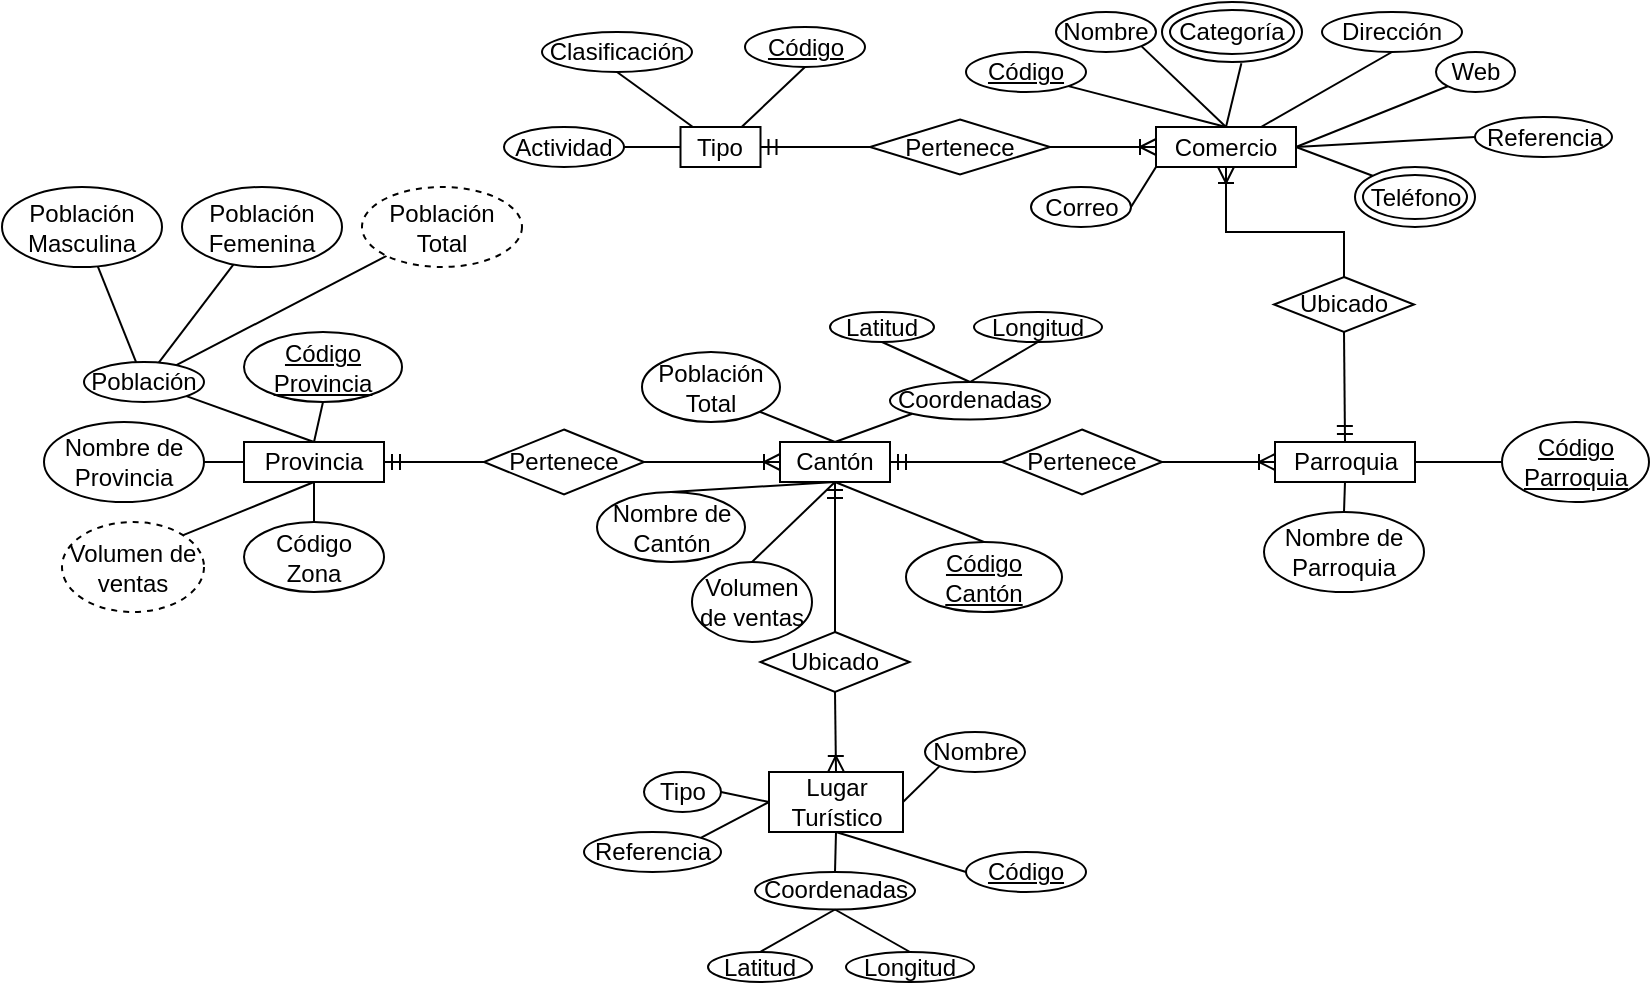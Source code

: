 <mxfile version="19.0.3" type="device"><diagram id="moovf3hBr82JsNGWDUgJ" name="Page-1"><mxGraphModel dx="981" dy="623" grid="1" gridSize="10" guides="1" tooltips="1" connect="1" arrows="1" fold="1" page="1" pageScale="1" pageWidth="827" pageHeight="1169" math="0" shadow="0"><root><mxCell id="0"/><mxCell id="1" parent="0"/><mxCell id="hgR6uxP5I2aZs-sP-oSa-1" value="Comercio" style="rounded=0;whiteSpace=wrap;html=1;" parent="1" vertex="1"><mxGeometry x="577" y="67.5" width="70" height="20" as="geometry"/></mxCell><mxCell id="hgR6uxP5I2aZs-sP-oSa-2" value="Nombre" style="ellipse;whiteSpace=wrap;html=1;" parent="1" vertex="1"><mxGeometry x="527" y="10" width="50" height="20" as="geometry"/></mxCell><mxCell id="hgR6uxP5I2aZs-sP-oSa-3" value="Actividad" style="ellipse;whiteSpace=wrap;html=1;" parent="1" vertex="1"><mxGeometry x="251" y="67.5" width="60" height="20" as="geometry"/></mxCell><mxCell id="hgR6uxP5I2aZs-sP-oSa-4" value="Clasificación" style="ellipse;whiteSpace=wrap;html=1;" parent="1" vertex="1"><mxGeometry x="270" y="20" width="75" height="20" as="geometry"/></mxCell><mxCell id="hgR6uxP5I2aZs-sP-oSa-5" value="Dirección" style="ellipse;whiteSpace=wrap;html=1;" parent="1" vertex="1"><mxGeometry x="660" y="10" width="70" height="20" as="geometry"/></mxCell><mxCell id="hgR6uxP5I2aZs-sP-oSa-7" value="Referencia" style="ellipse;whiteSpace=wrap;html=1;" parent="1" vertex="1"><mxGeometry x="736.5" y="62.5" width="68.5" height="20" as="geometry"/></mxCell><mxCell id="hgR6uxP5I2aZs-sP-oSa-11" value="Web" style="ellipse;whiteSpace=wrap;html=1;" parent="1" vertex="1"><mxGeometry x="717" y="30" width="39.5" height="20" as="geometry"/></mxCell><mxCell id="hgR6uxP5I2aZs-sP-oSa-12" value="" style="endArrow=none;html=1;rounded=0;entryX=1;entryY=0.5;entryDx=0;entryDy=0;exitX=0;exitY=0;exitDx=0;exitDy=0;" parent="1" source="f1Tl1BO7B8V92Q2ChL5Q-2" target="hgR6uxP5I2aZs-sP-oSa-1" edge="1"><mxGeometry width="50" height="50" relative="1" as="geometry"><mxPoint x="676.373" y="92.929" as="sourcePoint"/><mxPoint x="617" y="187.5" as="targetPoint"/></mxGeometry></mxCell><mxCell id="hgR6uxP5I2aZs-sP-oSa-13" value="" style="endArrow=none;html=1;rounded=0;entryX=1;entryY=0.5;entryDx=0;entryDy=0;exitX=0;exitY=0.5;exitDx=0;exitDy=0;" parent="1" source="hgR6uxP5I2aZs-sP-oSa-7" target="hgR6uxP5I2aZs-sP-oSa-1" edge="1"><mxGeometry width="50" height="50" relative="1" as="geometry"><mxPoint x="567" y="237.5" as="sourcePoint"/><mxPoint x="617" y="187.5" as="targetPoint"/></mxGeometry></mxCell><mxCell id="hgR6uxP5I2aZs-sP-oSa-14" value="" style="endArrow=none;html=1;rounded=0;entryX=0.75;entryY=0;entryDx=0;entryDy=0;exitX=0.5;exitY=1;exitDx=0;exitDy=0;" parent="1" source="hgR6uxP5I2aZs-sP-oSa-5" target="hgR6uxP5I2aZs-sP-oSa-1" edge="1"><mxGeometry width="50" height="50" relative="1" as="geometry"><mxPoint x="567" y="237.5" as="sourcePoint"/><mxPoint x="617" y="187.5" as="targetPoint"/></mxGeometry></mxCell><mxCell id="hgR6uxP5I2aZs-sP-oSa-15" value="" style="endArrow=none;html=1;rounded=0;entryX=0.5;entryY=0;entryDx=0;entryDy=0;exitX=0.567;exitY=1.021;exitDx=0;exitDy=0;exitPerimeter=0;" parent="1" source="-tPbvCdHsBJ6SEyLTBrg-14" target="hgR6uxP5I2aZs-sP-oSa-1" edge="1"><mxGeometry width="50" height="50" relative="1" as="geometry"><mxPoint x="531.5" y="98.75" as="sourcePoint"/><mxPoint x="617" y="187.5" as="targetPoint"/></mxGeometry></mxCell><mxCell id="hgR6uxP5I2aZs-sP-oSa-16" value="" style="endArrow=none;html=1;rounded=0;entryX=0;entryY=1;entryDx=0;entryDy=0;exitX=1;exitY=0.5;exitDx=0;exitDy=0;" parent="1" source="-tPbvCdHsBJ6SEyLTBrg-15" target="hgR6uxP5I2aZs-sP-oSa-1" edge="1"><mxGeometry width="50" height="50" relative="1" as="geometry"><mxPoint x="499.0" y="68.75" as="sourcePoint"/><mxPoint x="617" y="187.5" as="targetPoint"/></mxGeometry></mxCell><mxCell id="hgR6uxP5I2aZs-sP-oSa-19" value="" style="endArrow=none;html=1;rounded=0;entryX=1;entryY=0.5;entryDx=0;entryDy=0;exitX=0;exitY=1;exitDx=0;exitDy=0;" parent="1" source="hgR6uxP5I2aZs-sP-oSa-11" target="hgR6uxP5I2aZs-sP-oSa-1" edge="1"><mxGeometry width="50" height="50" relative="1" as="geometry"><mxPoint x="567" y="237.5" as="sourcePoint"/><mxPoint x="617" y="187.5" as="targetPoint"/></mxGeometry></mxCell><mxCell id="hgR6uxP5I2aZs-sP-oSa-22" value="" style="endArrow=none;html=1;rounded=0;exitX=1;exitY=1;exitDx=0;exitDy=0;entryX=0.5;entryY=0;entryDx=0;entryDy=0;" parent="1" source="hgR6uxP5I2aZs-sP-oSa-2" target="hgR6uxP5I2aZs-sP-oSa-1" edge="1"><mxGeometry width="50" height="50" relative="1" as="geometry"><mxPoint x="567" y="237.5" as="sourcePoint"/><mxPoint x="617" y="187.5" as="targetPoint"/></mxGeometry></mxCell><mxCell id="hgR6uxP5I2aZs-sP-oSa-23" value="Provincia" style="rounded=0;whiteSpace=wrap;html=1;" parent="1" vertex="1"><mxGeometry x="121" y="225" width="70" height="20" as="geometry"/></mxCell><mxCell id="hgR6uxP5I2aZs-sP-oSa-24" value="&lt;u&gt;Código Provincia&lt;/u&gt;" style="ellipse;whiteSpace=wrap;html=1;" parent="1" vertex="1"><mxGeometry x="121" y="170" width="79" height="35" as="geometry"/></mxCell><mxCell id="hgR6uxP5I2aZs-sP-oSa-25" value="Código Zona" style="ellipse;whiteSpace=wrap;html=1;" parent="1" vertex="1"><mxGeometry x="121" y="265" width="70" height="35" as="geometry"/></mxCell><mxCell id="hgR6uxP5I2aZs-sP-oSa-26" value="Nombre de Provincia" style="ellipse;whiteSpace=wrap;html=1;" parent="1" vertex="1"><mxGeometry x="21" y="215" width="80" height="40" as="geometry"/></mxCell><mxCell id="hgR6uxP5I2aZs-sP-oSa-29" value="Cantón" style="rounded=0;whiteSpace=wrap;html=1;" parent="1" vertex="1"><mxGeometry x="389" y="225" width="55" height="20" as="geometry"/></mxCell><mxCell id="hgR6uxP5I2aZs-sP-oSa-31" value="Nombre de Cantón" style="ellipse;whiteSpace=wrap;html=1;" parent="1" vertex="1"><mxGeometry x="297.5" y="250" width="74" height="35" as="geometry"/></mxCell><mxCell id="hgR6uxP5I2aZs-sP-oSa-32" value="Parroquia" style="whiteSpace=wrap;html=1;" parent="1" vertex="1"><mxGeometry x="636.5" y="225" width="70" height="20" as="geometry"/></mxCell><mxCell id="hgR6uxP5I2aZs-sP-oSa-33" value="&lt;u&gt;Código Cantón&lt;/u&gt;" style="ellipse;whiteSpace=wrap;html=1;" parent="1" vertex="1"><mxGeometry x="452" y="275" width="78" height="35" as="geometry"/></mxCell><mxCell id="hgR6uxP5I2aZs-sP-oSa-35" value="Nombre de Parroquia" style="ellipse;whiteSpace=wrap;html=1;" parent="1" vertex="1"><mxGeometry x="631" y="260" width="80" height="40" as="geometry"/></mxCell><mxCell id="hgR6uxP5I2aZs-sP-oSa-36" value="Pertenece" style="rhombus;whiteSpace=wrap;html=1;" parent="1" vertex="1"><mxGeometry x="241" y="218.75" width="80" height="32.5" as="geometry"/></mxCell><mxCell id="hgR6uxP5I2aZs-sP-oSa-37" value="Pertenece" style="rhombus;whiteSpace=wrap;html=1;" parent="1" vertex="1"><mxGeometry x="500" y="218.75" width="80" height="32.5" as="geometry"/></mxCell><mxCell id="hgR6uxP5I2aZs-sP-oSa-41" value="" style="endArrow=none;html=1;rounded=0;exitX=0.5;exitY=1;exitDx=0;exitDy=0;entryX=0.5;entryY=0;entryDx=0;entryDy=0;" parent="1" source="hgR6uxP5I2aZs-sP-oSa-24" target="hgR6uxP5I2aZs-sP-oSa-23" edge="1"><mxGeometry width="50" height="50" relative="1" as="geometry"><mxPoint x="321" y="265" as="sourcePoint"/><mxPoint x="371" y="215" as="targetPoint"/></mxGeometry></mxCell><mxCell id="hgR6uxP5I2aZs-sP-oSa-42" value="" style="endArrow=none;html=1;rounded=0;exitX=1;exitY=0.5;exitDx=0;exitDy=0;entryX=0;entryY=0.5;entryDx=0;entryDy=0;" parent="1" source="hgR6uxP5I2aZs-sP-oSa-26" target="hgR6uxP5I2aZs-sP-oSa-23" edge="1"><mxGeometry width="50" height="50" relative="1" as="geometry"><mxPoint x="321" y="265" as="sourcePoint"/><mxPoint x="371" y="215" as="targetPoint"/></mxGeometry></mxCell><mxCell id="hgR6uxP5I2aZs-sP-oSa-44" value="" style="endArrow=ERmandOne;html=1;rounded=0;exitX=0;exitY=0.5;exitDx=0;exitDy=0;entryX=1;entryY=0.5;entryDx=0;entryDy=0;endFill=0;" parent="1" source="hgR6uxP5I2aZs-sP-oSa-37" target="hgR6uxP5I2aZs-sP-oSa-29" edge="1"><mxGeometry width="50" height="50" relative="1" as="geometry"><mxPoint x="341" y="255" as="sourcePoint"/><mxPoint x="391" y="205" as="targetPoint"/></mxGeometry></mxCell><mxCell id="hgR6uxP5I2aZs-sP-oSa-45" value="" style="endArrow=ERoneToMany;html=1;rounded=0;exitX=1;exitY=0.5;exitDx=0;exitDy=0;entryX=0;entryY=0.5;entryDx=0;entryDy=0;endFill=0;" parent="1" source="hgR6uxP5I2aZs-sP-oSa-37" target="hgR6uxP5I2aZs-sP-oSa-32" edge="1"><mxGeometry width="50" height="50" relative="1" as="geometry"><mxPoint x="341" y="255" as="sourcePoint"/><mxPoint x="391" y="205" as="targetPoint"/></mxGeometry></mxCell><mxCell id="hgR6uxP5I2aZs-sP-oSa-46" value="" style="endArrow=ERmandOne;html=1;rounded=0;entryX=1;entryY=0.5;entryDx=0;entryDy=0;exitX=0;exitY=0.5;exitDx=0;exitDy=0;endFill=0;" parent="1" source="hgR6uxP5I2aZs-sP-oSa-36" target="hgR6uxP5I2aZs-sP-oSa-23" edge="1"><mxGeometry width="50" height="50" relative="1" as="geometry"><mxPoint x="291" y="305" as="sourcePoint"/><mxPoint x="391" y="205" as="targetPoint"/></mxGeometry></mxCell><mxCell id="hgR6uxP5I2aZs-sP-oSa-47" value="" style="endArrow=ERoneToMany;html=1;rounded=0;exitX=1;exitY=0.5;exitDx=0;exitDy=0;entryX=0;entryY=0.5;entryDx=0;entryDy=0;endFill=0;" parent="1" source="hgR6uxP5I2aZs-sP-oSa-36" target="hgR6uxP5I2aZs-sP-oSa-29" edge="1"><mxGeometry width="50" height="50" relative="1" as="geometry"><mxPoint x="341" y="255" as="sourcePoint"/><mxPoint x="391" y="205" as="targetPoint"/></mxGeometry></mxCell><mxCell id="hgR6uxP5I2aZs-sP-oSa-48" value="" style="endArrow=none;html=1;rounded=0;exitX=0.5;exitY=1;exitDx=0;exitDy=0;entryX=0.5;entryY=0;entryDx=0;entryDy=0;" parent="1" source="hgR6uxP5I2aZs-sP-oSa-23" target="hgR6uxP5I2aZs-sP-oSa-25" edge="1"><mxGeometry width="50" height="50" relative="1" as="geometry"><mxPoint x="321" y="255" as="sourcePoint"/><mxPoint x="371" y="205" as="targetPoint"/></mxGeometry></mxCell><mxCell id="hgR6uxP5I2aZs-sP-oSa-49" value="Ubicado" style="rhombus;whiteSpace=wrap;html=1;" parent="1" vertex="1"><mxGeometry x="636" y="142.5" width="70" height="27.5" as="geometry"/></mxCell><mxCell id="hgR6uxP5I2aZs-sP-oSa-50" value="" style="endArrow=ERmandOne;html=1;rounded=0;entryX=0.5;entryY=0;entryDx=0;entryDy=0;exitX=0.5;exitY=1;exitDx=0;exitDy=0;endFill=0;" parent="1" source="hgR6uxP5I2aZs-sP-oSa-49" target="hgR6uxP5I2aZs-sP-oSa-32" edge="1"><mxGeometry width="50" height="50" relative="1" as="geometry"><mxPoint x="341" y="220" as="sourcePoint"/><mxPoint x="391" y="170" as="targetPoint"/></mxGeometry></mxCell><mxCell id="hgR6uxP5I2aZs-sP-oSa-51" value="" style="endArrow=none;html=1;rounded=0;entryX=0.5;entryY=0;entryDx=0;entryDy=0;startArrow=ERoneToMany;startFill=0;exitX=0.5;exitY=1;exitDx=0;exitDy=0;edgeStyle=orthogonalEdgeStyle;" parent="1" source="hgR6uxP5I2aZs-sP-oSa-1" target="hgR6uxP5I2aZs-sP-oSa-49" edge="1"><mxGeometry width="50" height="50" relative="1" as="geometry"><mxPoint x="630" y="110" as="sourcePoint"/><mxPoint x="686" y="110" as="targetPoint"/><Array as="points"><mxPoint x="612" y="120"/><mxPoint x="671" y="120"/></Array></mxGeometry></mxCell><mxCell id="hgR6uxP5I2aZs-sP-oSa-52" value="" style="endArrow=none;html=1;rounded=0;entryX=0.5;entryY=1;entryDx=0;entryDy=0;exitX=0.5;exitY=0;exitDx=0;exitDy=0;" parent="1" source="hgR6uxP5I2aZs-sP-oSa-31" target="hgR6uxP5I2aZs-sP-oSa-29" edge="1"><mxGeometry width="50" height="50" relative="1" as="geometry"><mxPoint x="341" y="300" as="sourcePoint"/><mxPoint x="391" y="250" as="targetPoint"/></mxGeometry></mxCell><mxCell id="hgR6uxP5I2aZs-sP-oSa-54" value="" style="endArrow=none;html=1;rounded=0;exitX=0.5;exitY=0;exitDx=0;exitDy=0;entryX=0.5;entryY=1;entryDx=0;entryDy=0;" parent="1" source="hgR6uxP5I2aZs-sP-oSa-33" target="hgR6uxP5I2aZs-sP-oSa-29" edge="1"><mxGeometry width="50" height="50" relative="1" as="geometry"><mxPoint x="341" y="300" as="sourcePoint"/><mxPoint x="391" y="250" as="targetPoint"/></mxGeometry></mxCell><mxCell id="hgR6uxP5I2aZs-sP-oSa-55" value="" style="endArrow=none;html=1;rounded=0;entryX=0.5;entryY=1;entryDx=0;entryDy=0;exitX=0.5;exitY=0;exitDx=0;exitDy=0;" parent="1" source="hgR6uxP5I2aZs-sP-oSa-35" target="hgR6uxP5I2aZs-sP-oSa-32" edge="1"><mxGeometry width="50" height="50" relative="1" as="geometry"><mxPoint x="346.5" y="210" as="sourcePoint"/><mxPoint x="396.5" y="160" as="targetPoint"/></mxGeometry></mxCell><mxCell id="hgR6uxP5I2aZs-sP-oSa-57" value="&lt;u&gt;Código Parroquia&lt;/u&gt;" style="ellipse;whiteSpace=wrap;html=1;" parent="1" vertex="1"><mxGeometry x="750" y="215" width="73.5" height="40" as="geometry"/></mxCell><mxCell id="hgR6uxP5I2aZs-sP-oSa-58" value="" style="endArrow=none;html=1;rounded=0;exitX=0;exitY=0.5;exitDx=0;exitDy=0;entryX=1;entryY=0.5;entryDx=0;entryDy=0;startArrow=none;startFill=0;" parent="1" source="hgR6uxP5I2aZs-sP-oSa-57" target="hgR6uxP5I2aZs-sP-oSa-32" edge="1"><mxGeometry width="50" height="50" relative="1" as="geometry"><mxPoint x="516.5" y="210" as="sourcePoint"/><mxPoint x="566.5" y="160" as="targetPoint"/></mxGeometry></mxCell><mxCell id="hgR6uxP5I2aZs-sP-oSa-59" value="Población Total" style="ellipse;whiteSpace=wrap;html=1;" parent="1" vertex="1"><mxGeometry x="320" y="180" width="69" height="35" as="geometry"/></mxCell><mxCell id="hgR6uxP5I2aZs-sP-oSa-60" value="" style="endArrow=none;html=1;rounded=0;exitX=1;exitY=1;exitDx=0;exitDy=0;entryX=0.5;entryY=0;entryDx=0;entryDy=0;" parent="1" source="hgR6uxP5I2aZs-sP-oSa-59" target="hgR6uxP5I2aZs-sP-oSa-29" edge="1"><mxGeometry width="50" height="50" relative="1" as="geometry"><mxPoint x="431" y="310" as="sourcePoint"/><mxPoint x="481" y="260" as="targetPoint"/></mxGeometry></mxCell><mxCell id="-tPbvCdHsBJ6SEyLTBrg-6" style="rounded=0;orthogonalLoop=1;jettySize=auto;html=1;endArrow=none;endFill=0;" edge="1" parent="1" source="hgR6uxP5I2aZs-sP-oSa-61" target="-tPbvCdHsBJ6SEyLTBrg-2"><mxGeometry relative="1" as="geometry"/></mxCell><mxCell id="-tPbvCdHsBJ6SEyLTBrg-7" style="edgeStyle=none;rounded=0;orthogonalLoop=1;jettySize=auto;html=1;endArrow=none;endFill=0;" edge="1" parent="1" source="hgR6uxP5I2aZs-sP-oSa-61" target="-tPbvCdHsBJ6SEyLTBrg-3"><mxGeometry relative="1" as="geometry"/></mxCell><mxCell id="-tPbvCdHsBJ6SEyLTBrg-8" style="edgeStyle=none;rounded=0;orthogonalLoop=1;jettySize=auto;html=1;endArrow=none;endFill=0;" edge="1" parent="1" source="hgR6uxP5I2aZs-sP-oSa-61" target="-tPbvCdHsBJ6SEyLTBrg-4"><mxGeometry relative="1" as="geometry"/></mxCell><mxCell id="hgR6uxP5I2aZs-sP-oSa-61" value="Población" style="ellipse;whiteSpace=wrap;html=1;" parent="1" vertex="1"><mxGeometry x="41" y="185" width="60" height="20" as="geometry"/></mxCell><mxCell id="hgR6uxP5I2aZs-sP-oSa-62" value="" style="endArrow=none;html=1;rounded=0;exitX=1;exitY=1;exitDx=0;exitDy=0;entryX=0.5;entryY=0;entryDx=0;entryDy=0;" parent="1" source="hgR6uxP5I2aZs-sP-oSa-61" target="hgR6uxP5I2aZs-sP-oSa-23" edge="1"><mxGeometry width="50" height="50" relative="1" as="geometry"><mxPoint x="151" y="280" as="sourcePoint"/><mxPoint x="201" y="230" as="targetPoint"/></mxGeometry></mxCell><mxCell id="hgR6uxP5I2aZs-sP-oSa-63" value="Coordenadas" style="ellipse;whiteSpace=wrap;html=1;" parent="1" vertex="1"><mxGeometry x="444" y="195" width="80" height="18.75" as="geometry"/></mxCell><mxCell id="hgR6uxP5I2aZs-sP-oSa-64" value="" style="endArrow=none;html=1;rounded=0;exitX=0.5;exitY=0;exitDx=0;exitDy=0;entryX=0;entryY=1;entryDx=0;entryDy=0;" parent="1" source="hgR6uxP5I2aZs-sP-oSa-29" target="hgR6uxP5I2aZs-sP-oSa-63" edge="1"><mxGeometry width="50" height="50" relative="1" as="geometry"><mxPoint x="501" y="290" as="sourcePoint"/><mxPoint x="551" y="240" as="targetPoint"/></mxGeometry></mxCell><mxCell id="hgR6uxP5I2aZs-sP-oSa-65" value="Latitud" style="ellipse;whiteSpace=wrap;html=1;" parent="1" vertex="1"><mxGeometry x="414" y="160" width="52" height="15" as="geometry"/></mxCell><mxCell id="hgR6uxP5I2aZs-sP-oSa-69" value="" style="endArrow=none;html=1;rounded=0;entryX=0.5;entryY=1;entryDx=0;entryDy=0;exitX=0.5;exitY=0;exitDx=0;exitDy=0;" parent="1" source="hgR6uxP5I2aZs-sP-oSa-63" target="-tPbvCdHsBJ6SEyLTBrg-9" edge="1"><mxGeometry width="50" height="50" relative="1" as="geometry"><mxPoint x="501" y="290" as="sourcePoint"/><mxPoint x="500.149" y="176.95" as="targetPoint"/></mxGeometry></mxCell><mxCell id="hgR6uxP5I2aZs-sP-oSa-70" value="" style="endArrow=none;html=1;rounded=0;exitX=0.5;exitY=1;exitDx=0;exitDy=0;entryX=0.5;entryY=0;entryDx=0;entryDy=0;" parent="1" source="hgR6uxP5I2aZs-sP-oSa-65" target="hgR6uxP5I2aZs-sP-oSa-63" edge="1"><mxGeometry width="50" height="50" relative="1" as="geometry"><mxPoint x="501" y="290" as="sourcePoint"/><mxPoint x="551" y="240" as="targetPoint"/></mxGeometry></mxCell><mxCell id="hgR6uxP5I2aZs-sP-oSa-71" value="Lugar&lt;br&gt;Turístico" style="rounded=0;whiteSpace=wrap;html=1;" parent="1" vertex="1"><mxGeometry x="383.5" y="390" width="67" height="30" as="geometry"/></mxCell><mxCell id="hgR6uxP5I2aZs-sP-oSa-76" value="Coordenadas" style="ellipse;whiteSpace=wrap;html=1;" parent="1" vertex="1"><mxGeometry x="376.5" y="440" width="80" height="18.75" as="geometry"/></mxCell><mxCell id="hgR6uxP5I2aZs-sP-oSa-79" value="" style="endArrow=none;html=1;rounded=0;entryX=0.5;entryY=0;entryDx=0;entryDy=0;exitX=0.5;exitY=1;exitDx=0;exitDy=0;" parent="1" source="hgR6uxP5I2aZs-sP-oSa-76" target="-tPbvCdHsBJ6SEyLTBrg-12" edge="1"><mxGeometry width="50" height="50" relative="1" as="geometry"><mxPoint x="431.5" y="535" as="sourcePoint"/><mxPoint x="428.038" y="470.519" as="targetPoint"/></mxGeometry></mxCell><mxCell id="hgR6uxP5I2aZs-sP-oSa-80" value="" style="endArrow=none;html=1;rounded=0;exitX=0.5;exitY=0;exitDx=0;exitDy=0;entryX=0.5;entryY=1;entryDx=0;entryDy=0;" parent="1" source="-tPbvCdHsBJ6SEyLTBrg-11" target="hgR6uxP5I2aZs-sP-oSa-76" edge="1"><mxGeometry width="50" height="50" relative="1" as="geometry"><mxPoint x="397.362" y="474.828" as="sourcePoint"/><mxPoint x="481.5" y="485" as="targetPoint"/></mxGeometry></mxCell><mxCell id="hgR6uxP5I2aZs-sP-oSa-85" value="" style="endArrow=none;html=1;rounded=0;exitX=0.5;exitY=1;exitDx=0;exitDy=0;entryX=0.5;entryY=0;entryDx=0;entryDy=0;" parent="1" source="hgR6uxP5I2aZs-sP-oSa-71" target="hgR6uxP5I2aZs-sP-oSa-76" edge="1"><mxGeometry width="50" height="50" relative="1" as="geometry"><mxPoint x="501" y="340" as="sourcePoint"/><mxPoint x="551" y="290" as="targetPoint"/></mxGeometry></mxCell><mxCell id="hgR6uxP5I2aZs-sP-oSa-89" value="Ubicado" style="rhombus;whiteSpace=wrap;html=1;" parent="1" vertex="1"><mxGeometry x="379.25" y="320" width="74.5" height="30" as="geometry"/></mxCell><mxCell id="hgR6uxP5I2aZs-sP-oSa-91" value="" style="endArrow=ERoneToMany;html=1;rounded=0;exitX=0.5;exitY=1;exitDx=0;exitDy=0;entryX=0.5;entryY=0;entryDx=0;entryDy=0;endFill=0;" parent="1" source="hgR6uxP5I2aZs-sP-oSa-89" target="hgR6uxP5I2aZs-sP-oSa-71" edge="1"><mxGeometry width="50" height="50" relative="1" as="geometry"><mxPoint x="501" y="310" as="sourcePoint"/><mxPoint x="551" y="260" as="targetPoint"/></mxGeometry></mxCell><mxCell id="hgR6uxP5I2aZs-sP-oSa-92" value="Tipo" style="ellipse;whiteSpace=wrap;html=1;" parent="1" vertex="1"><mxGeometry x="321" y="390" width="38.5" height="20" as="geometry"/></mxCell><mxCell id="hgR6uxP5I2aZs-sP-oSa-93" value="Referencia" style="ellipse;whiteSpace=wrap;html=1;" parent="1" vertex="1"><mxGeometry x="291" y="420" width="68.5" height="20" as="geometry"/></mxCell><mxCell id="hgR6uxP5I2aZs-sP-oSa-94" value="" style="endArrow=none;html=1;rounded=0;exitX=1;exitY=0.5;exitDx=0;exitDy=0;entryX=0;entryY=0.5;entryDx=0;entryDy=0;" parent="1" source="hgR6uxP5I2aZs-sP-oSa-92" target="hgR6uxP5I2aZs-sP-oSa-71" edge="1"><mxGeometry width="50" height="50" relative="1" as="geometry"><mxPoint x="501" y="400" as="sourcePoint"/><mxPoint x="551" y="350" as="targetPoint"/></mxGeometry></mxCell><mxCell id="hgR6uxP5I2aZs-sP-oSa-95" value="" style="endArrow=none;html=1;rounded=0;exitX=1;exitY=0;exitDx=0;exitDy=0;entryX=0;entryY=0.5;entryDx=0;entryDy=0;" parent="1" source="hgR6uxP5I2aZs-sP-oSa-93" target="hgR6uxP5I2aZs-sP-oSa-71" edge="1"><mxGeometry width="50" height="50" relative="1" as="geometry"><mxPoint x="501" y="400" as="sourcePoint"/><mxPoint x="551" y="350" as="targetPoint"/></mxGeometry></mxCell><mxCell id="hgR6uxP5I2aZs-sP-oSa-97" value="" style="endArrow=none;html=1;rounded=0;exitX=0.5;exitY=1;exitDx=0;exitDy=0;entryX=0;entryY=0.5;entryDx=0;entryDy=0;" parent="1" source="hgR6uxP5I2aZs-sP-oSa-71" target="-tPbvCdHsBJ6SEyLTBrg-26" edge="1"><mxGeometry width="50" height="50" relative="1" as="geometry"><mxPoint x="501" y="400" as="sourcePoint"/><mxPoint x="491.688" y="438.658" as="targetPoint"/></mxGeometry></mxCell><mxCell id="hgR6uxP5I2aZs-sP-oSa-99" value="Nombre" style="ellipse;whiteSpace=wrap;html=1;" parent="1" vertex="1"><mxGeometry x="461.5" y="370" width="50" height="20" as="geometry"/></mxCell><mxCell id="hgR6uxP5I2aZs-sP-oSa-100" value="" style="endArrow=none;html=1;rounded=0;exitX=1;exitY=0.5;exitDx=0;exitDy=0;entryX=0;entryY=1;entryDx=0;entryDy=0;" parent="1" source="hgR6uxP5I2aZs-sP-oSa-71" target="hgR6uxP5I2aZs-sP-oSa-99" edge="1"><mxGeometry width="50" height="50" relative="1" as="geometry"><mxPoint x="501" y="400" as="sourcePoint"/><mxPoint x="551" y="350" as="targetPoint"/></mxGeometry></mxCell><mxCell id="hgR6uxP5I2aZs-sP-oSa-101" value="Volumen de ventas" style="ellipse;whiteSpace=wrap;html=1;" parent="1" vertex="1"><mxGeometry x="345" y="285" width="60" height="40" as="geometry"/></mxCell><mxCell id="hgR6uxP5I2aZs-sP-oSa-102" value="" style="endArrow=none;html=1;rounded=0;exitX=0.5;exitY=0;exitDx=0;exitDy=0;entryX=0.5;entryY=1;entryDx=0;entryDy=0;" parent="1" source="hgR6uxP5I2aZs-sP-oSa-101" target="hgR6uxP5I2aZs-sP-oSa-29" edge="1"><mxGeometry width="50" height="50" relative="1" as="geometry"><mxPoint x="501" y="300" as="sourcePoint"/><mxPoint x="411" y="250" as="targetPoint"/></mxGeometry></mxCell><mxCell id="hgR6uxP5I2aZs-sP-oSa-103" value="" style="endArrow=ERmandOne;html=1;rounded=0;exitX=0.5;exitY=0;exitDx=0;exitDy=0;entryX=0.5;entryY=1;entryDx=0;entryDy=0;endFill=0;" parent="1" source="hgR6uxP5I2aZs-sP-oSa-89" target="hgR6uxP5I2aZs-sP-oSa-29" edge="1"><mxGeometry width="50" height="50" relative="1" as="geometry"><mxPoint x="471" y="400" as="sourcePoint"/><mxPoint x="421" y="260" as="targetPoint"/></mxGeometry></mxCell><mxCell id="hgR6uxP5I2aZs-sP-oSa-104" value="Volumen de ventas" style="ellipse;whiteSpace=wrap;html=1;dashed=1;" parent="1" vertex="1"><mxGeometry x="30" y="265" width="71" height="45" as="geometry"/></mxCell><mxCell id="hgR6uxP5I2aZs-sP-oSa-105" value="" style="endArrow=none;html=1;rounded=0;exitX=1;exitY=0;exitDx=0;exitDy=0;entryX=0.5;entryY=1;entryDx=0;entryDy=0;" parent="1" source="hgR6uxP5I2aZs-sP-oSa-104" target="hgR6uxP5I2aZs-sP-oSa-23" edge="1"><mxGeometry width="50" height="50" relative="1" as="geometry"><mxPoint x="471" y="340" as="sourcePoint"/><mxPoint x="521" y="290" as="targetPoint"/></mxGeometry></mxCell><mxCell id="SYts_prlEwRhLOz_gUEU-1" value="&lt;u&gt;Código&lt;/u&gt;" style="ellipse;whiteSpace=wrap;html=1;" parent="1" vertex="1"><mxGeometry x="482" y="30" width="60" height="20" as="geometry"/></mxCell><mxCell id="SYts_prlEwRhLOz_gUEU-3" value="" style="endArrow=none;html=1;rounded=0;entryX=1;entryY=1;entryDx=0;entryDy=0;exitX=0.5;exitY=0;exitDx=0;exitDy=0;" parent="1" source="hgR6uxP5I2aZs-sP-oSa-1" target="SYts_prlEwRhLOz_gUEU-1" edge="1"><mxGeometry width="50" height="50" relative="1" as="geometry"><mxPoint x="576.5" y="317.5" as="sourcePoint"/><mxPoint x="626.5" y="267.5" as="targetPoint"/></mxGeometry></mxCell><mxCell id="f1Tl1BO7B8V92Q2ChL5Q-2" value="Teléfono" style="ellipse;shape=doubleEllipse;whiteSpace=wrap;html=1;" parent="1" vertex="1"><mxGeometry x="676.5" y="87.5" width="60" height="30" as="geometry"/></mxCell><mxCell id="-tPbvCdHsBJ6SEyLTBrg-2" value="Población Masculina" style="ellipse;whiteSpace=wrap;html=1;" vertex="1" parent="1"><mxGeometry y="97.5" width="80" height="40" as="geometry"/></mxCell><mxCell id="-tPbvCdHsBJ6SEyLTBrg-3" value="Población Femenina" style="ellipse;whiteSpace=wrap;html=1;" vertex="1" parent="1"><mxGeometry x="90" y="97.5" width="80" height="40" as="geometry"/></mxCell><mxCell id="-tPbvCdHsBJ6SEyLTBrg-4" value="Población Total" style="ellipse;whiteSpace=wrap;html=1;dashed=1;" vertex="1" parent="1"><mxGeometry x="180" y="97.5" width="80" height="40" as="geometry"/></mxCell><mxCell id="-tPbvCdHsBJ6SEyLTBrg-9" value="Longitud" style="ellipse;whiteSpace=wrap;html=1;" vertex="1" parent="1"><mxGeometry x="486" y="160" width="64" height="15" as="geometry"/></mxCell><mxCell id="-tPbvCdHsBJ6SEyLTBrg-11" value="Latitud" style="ellipse;whiteSpace=wrap;html=1;" vertex="1" parent="1"><mxGeometry x="353" y="480" width="52" height="15" as="geometry"/></mxCell><mxCell id="-tPbvCdHsBJ6SEyLTBrg-12" value="Longitud" style="ellipse;whiteSpace=wrap;html=1;" vertex="1" parent="1"><mxGeometry x="422" y="480" width="64" height="15" as="geometry"/></mxCell><mxCell id="-tPbvCdHsBJ6SEyLTBrg-14" value="Categoría" style="ellipse;shape=doubleEllipse;whiteSpace=wrap;html=1;" vertex="1" parent="1"><mxGeometry x="580" y="5" width="70" height="30" as="geometry"/></mxCell><mxCell id="-tPbvCdHsBJ6SEyLTBrg-15" value="Correo" style="ellipse;whiteSpace=wrap;html=1;" vertex="1" parent="1"><mxGeometry x="514.5" y="97.5" width="50" height="20" as="geometry"/></mxCell><mxCell id="-tPbvCdHsBJ6SEyLTBrg-28" style="rounded=0;orthogonalLoop=1;jettySize=auto;html=1;entryX=0.5;entryY=1;entryDx=0;entryDy=0;startArrow=none;startFill=0;endArrow=none;endFill=0;" edge="1" parent="1" source="-tPbvCdHsBJ6SEyLTBrg-19" target="-tPbvCdHsBJ6SEyLTBrg-25"><mxGeometry relative="1" as="geometry"/></mxCell><mxCell id="-tPbvCdHsBJ6SEyLTBrg-29" style="edgeStyle=none;rounded=0;orthogonalLoop=1;jettySize=auto;html=1;entryX=0.5;entryY=1;entryDx=0;entryDy=0;startArrow=none;startFill=0;endArrow=none;endFill=0;" edge="1" parent="1" source="-tPbvCdHsBJ6SEyLTBrg-19" target="hgR6uxP5I2aZs-sP-oSa-4"><mxGeometry relative="1" as="geometry"/></mxCell><mxCell id="-tPbvCdHsBJ6SEyLTBrg-30" style="edgeStyle=none;rounded=0;orthogonalLoop=1;jettySize=auto;html=1;entryX=1;entryY=0.5;entryDx=0;entryDy=0;startArrow=none;startFill=0;endArrow=none;endFill=0;" edge="1" parent="1" source="-tPbvCdHsBJ6SEyLTBrg-19" target="hgR6uxP5I2aZs-sP-oSa-3"><mxGeometry relative="1" as="geometry"/></mxCell><mxCell id="-tPbvCdHsBJ6SEyLTBrg-19" value="Tipo" style="rounded=0;whiteSpace=wrap;html=1;" vertex="1" parent="1"><mxGeometry x="339.25" y="67.5" width="40" height="20" as="geometry"/></mxCell><mxCell id="-tPbvCdHsBJ6SEyLTBrg-21" value="Pertenece" style="rhombus;whiteSpace=wrap;html=1;" vertex="1" parent="1"><mxGeometry x="434" y="63.75" width="90" height="27.5" as="geometry"/></mxCell><mxCell id="-tPbvCdHsBJ6SEyLTBrg-22" value="" style="endArrow=ERmandOne;html=1;rounded=0;entryX=1;entryY=0.5;entryDx=0;entryDy=0;exitX=0;exitY=0.5;exitDx=0;exitDy=0;endFill=0;" edge="1" parent="1" source="-tPbvCdHsBJ6SEyLTBrg-21" target="-tPbvCdHsBJ6SEyLTBrg-19"><mxGeometry width="50" height="50" relative="1" as="geometry"><mxPoint x="422" y="90" as="sourcePoint"/><mxPoint x="422.5" y="145" as="targetPoint"/></mxGeometry></mxCell><mxCell id="-tPbvCdHsBJ6SEyLTBrg-24" value="" style="endArrow=ERoneToMany;html=1;rounded=0;exitX=1;exitY=0.5;exitDx=0;exitDy=0;entryX=0;entryY=0.5;entryDx=0;entryDy=0;endFill=0;" edge="1" parent="1" source="-tPbvCdHsBJ6SEyLTBrg-21" target="hgR6uxP5I2aZs-sP-oSa-1"><mxGeometry width="50" height="50" relative="1" as="geometry"><mxPoint x="511.25" y="72.16" as="sourcePoint"/><mxPoint x="567.75" y="72.16" as="targetPoint"/></mxGeometry></mxCell><mxCell id="-tPbvCdHsBJ6SEyLTBrg-25" value="&lt;u&gt;Código&lt;/u&gt;" style="ellipse;whiteSpace=wrap;html=1;" vertex="1" parent="1"><mxGeometry x="371.5" y="17.5" width="60" height="20" as="geometry"/></mxCell><mxCell id="-tPbvCdHsBJ6SEyLTBrg-26" value="&lt;u&gt;Código&lt;/u&gt;" style="ellipse;whiteSpace=wrap;html=1;" vertex="1" parent="1"><mxGeometry x="482" y="430" width="60" height="20" as="geometry"/></mxCell></root></mxGraphModel></diagram></mxfile>